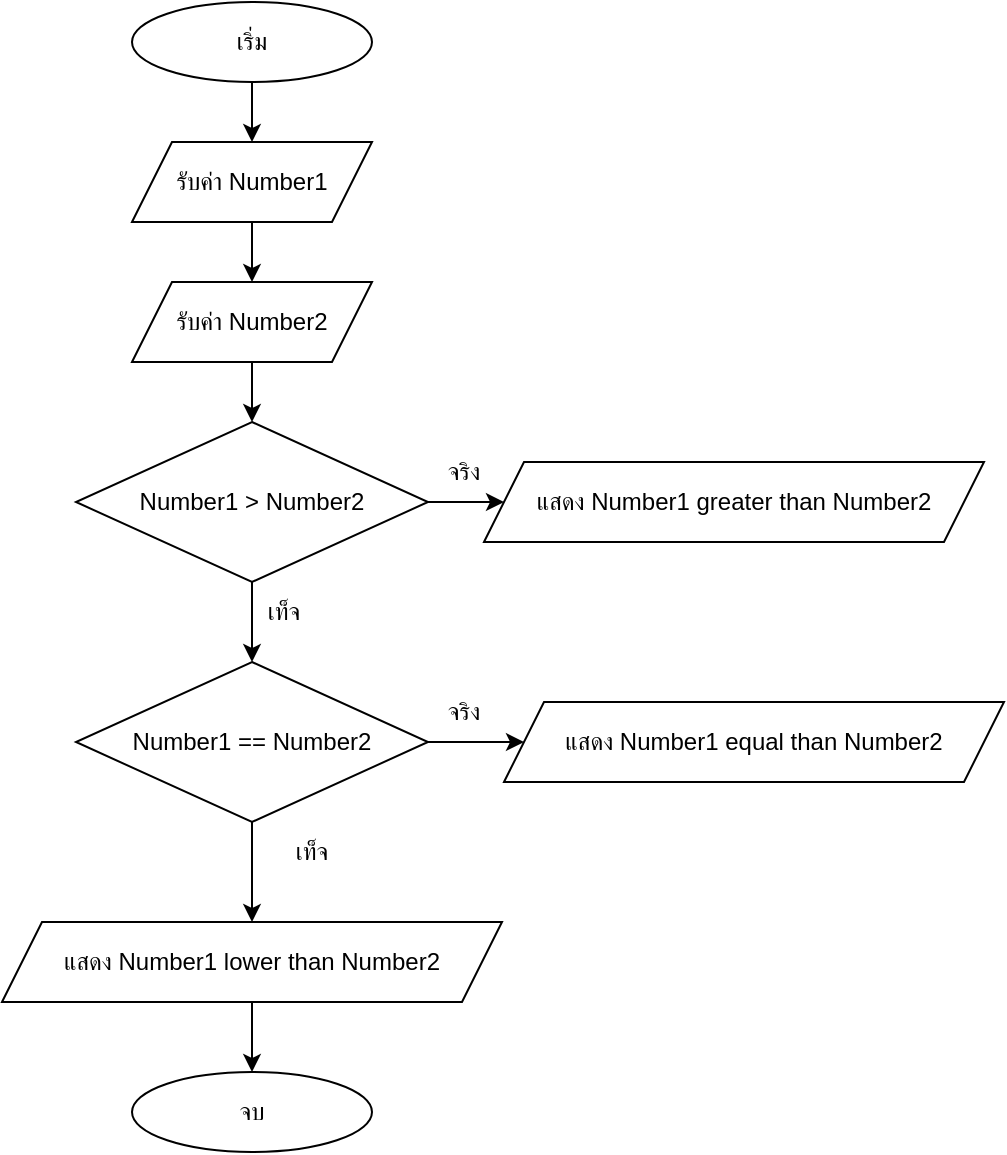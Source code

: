 <mxfile version="25.0.3">
  <diagram name="Page-1" id="DynOSWMdqW3juHUYkreI">
    <mxGraphModel dx="1105" dy="549" grid="1" gridSize="10" guides="1" tooltips="1" connect="1" arrows="1" fold="1" page="1" pageScale="1" pageWidth="827" pageHeight="1169" math="0" shadow="0">
      <root>
        <mxCell id="0" />
        <mxCell id="1" parent="0" />
        <mxCell id="Oe-WGm68FH1lk6-HrSJV-3" value="" style="edgeStyle=orthogonalEdgeStyle;rounded=0;orthogonalLoop=1;jettySize=auto;html=1;" edge="1" parent="1" source="Oe-WGm68FH1lk6-HrSJV-1" target="Oe-WGm68FH1lk6-HrSJV-2">
          <mxGeometry relative="1" as="geometry" />
        </mxCell>
        <mxCell id="Oe-WGm68FH1lk6-HrSJV-1" value="เริ่ม" style="ellipse;whiteSpace=wrap;html=1;" vertex="1" parent="1">
          <mxGeometry x="354" y="30" width="120" height="40" as="geometry" />
        </mxCell>
        <mxCell id="Oe-WGm68FH1lk6-HrSJV-5" value="" style="edgeStyle=orthogonalEdgeStyle;rounded=0;orthogonalLoop=1;jettySize=auto;html=1;" edge="1" parent="1" source="Oe-WGm68FH1lk6-HrSJV-2" target="Oe-WGm68FH1lk6-HrSJV-4">
          <mxGeometry relative="1" as="geometry" />
        </mxCell>
        <mxCell id="Oe-WGm68FH1lk6-HrSJV-2" value="รับค่า Number1" style="shape=parallelogram;perimeter=parallelogramPerimeter;whiteSpace=wrap;html=1;fixedSize=1;" vertex="1" parent="1">
          <mxGeometry x="354" y="100" width="120" height="40" as="geometry" />
        </mxCell>
        <mxCell id="Oe-WGm68FH1lk6-HrSJV-7" value="" style="edgeStyle=orthogonalEdgeStyle;rounded=0;orthogonalLoop=1;jettySize=auto;html=1;" edge="1" parent="1" source="Oe-WGm68FH1lk6-HrSJV-4" target="Oe-WGm68FH1lk6-HrSJV-6">
          <mxGeometry relative="1" as="geometry" />
        </mxCell>
        <mxCell id="Oe-WGm68FH1lk6-HrSJV-4" value="รับค่า Number2" style="shape=parallelogram;perimeter=parallelogramPerimeter;whiteSpace=wrap;html=1;fixedSize=1;" vertex="1" parent="1">
          <mxGeometry x="354" y="170" width="120" height="40" as="geometry" />
        </mxCell>
        <mxCell id="Oe-WGm68FH1lk6-HrSJV-9" value="" style="edgeStyle=orthogonalEdgeStyle;rounded=0;orthogonalLoop=1;jettySize=auto;html=1;" edge="1" parent="1" source="Oe-WGm68FH1lk6-HrSJV-6" target="Oe-WGm68FH1lk6-HrSJV-8">
          <mxGeometry relative="1" as="geometry" />
        </mxCell>
        <mxCell id="Oe-WGm68FH1lk6-HrSJV-11" value="" style="edgeStyle=orthogonalEdgeStyle;rounded=0;orthogonalLoop=1;jettySize=auto;html=1;" edge="1" parent="1" source="Oe-WGm68FH1lk6-HrSJV-6" target="Oe-WGm68FH1lk6-HrSJV-10">
          <mxGeometry relative="1" as="geometry" />
        </mxCell>
        <mxCell id="Oe-WGm68FH1lk6-HrSJV-6" value="Number1 &amp;gt; Number2" style="rhombus;whiteSpace=wrap;html=1;" vertex="1" parent="1">
          <mxGeometry x="326" y="240" width="176" height="80" as="geometry" />
        </mxCell>
        <mxCell id="Oe-WGm68FH1lk6-HrSJV-8" value="แสดง&amp;nbsp;Number1 greater than Number2" style="shape=parallelogram;perimeter=parallelogramPerimeter;whiteSpace=wrap;html=1;fixedSize=1;" vertex="1" parent="1">
          <mxGeometry x="530" y="260" width="250" height="40" as="geometry" />
        </mxCell>
        <mxCell id="Oe-WGm68FH1lk6-HrSJV-13" value="" style="edgeStyle=orthogonalEdgeStyle;rounded=0;orthogonalLoop=1;jettySize=auto;html=1;" edge="1" parent="1" source="Oe-WGm68FH1lk6-HrSJV-10" target="Oe-WGm68FH1lk6-HrSJV-12">
          <mxGeometry relative="1" as="geometry" />
        </mxCell>
        <mxCell id="Oe-WGm68FH1lk6-HrSJV-15" value="" style="edgeStyle=orthogonalEdgeStyle;rounded=0;orthogonalLoop=1;jettySize=auto;html=1;" edge="1" parent="1" source="Oe-WGm68FH1lk6-HrSJV-10" target="Oe-WGm68FH1lk6-HrSJV-14">
          <mxGeometry relative="1" as="geometry" />
        </mxCell>
        <mxCell id="Oe-WGm68FH1lk6-HrSJV-10" value="Number1 == Number2" style="rhombus;whiteSpace=wrap;html=1;" vertex="1" parent="1">
          <mxGeometry x="326" y="360" width="176" height="80" as="geometry" />
        </mxCell>
        <mxCell id="Oe-WGm68FH1lk6-HrSJV-12" value="แสดง&amp;nbsp;Number1 equal than Number2" style="shape=parallelogram;perimeter=parallelogramPerimeter;whiteSpace=wrap;html=1;fixedSize=1;" vertex="1" parent="1">
          <mxGeometry x="540" y="380" width="250" height="40" as="geometry" />
        </mxCell>
        <mxCell id="Oe-WGm68FH1lk6-HrSJV-21" value="" style="edgeStyle=orthogonalEdgeStyle;rounded=0;orthogonalLoop=1;jettySize=auto;html=1;" edge="1" parent="1" source="Oe-WGm68FH1lk6-HrSJV-14" target="Oe-WGm68FH1lk6-HrSJV-20">
          <mxGeometry relative="1" as="geometry" />
        </mxCell>
        <mxCell id="Oe-WGm68FH1lk6-HrSJV-14" value="แสดง&amp;nbsp;Number1 lower than Number2" style="shape=parallelogram;perimeter=parallelogramPerimeter;whiteSpace=wrap;html=1;fixedSize=1;" vertex="1" parent="1">
          <mxGeometry x="289" y="490" width="250" height="40" as="geometry" />
        </mxCell>
        <mxCell id="Oe-WGm68FH1lk6-HrSJV-16" value="จริง" style="text;html=1;align=center;verticalAlign=middle;whiteSpace=wrap;rounded=0;" vertex="1" parent="1">
          <mxGeometry x="490" y="250" width="60" height="30" as="geometry" />
        </mxCell>
        <mxCell id="Oe-WGm68FH1lk6-HrSJV-17" value="จริง" style="text;html=1;align=center;verticalAlign=middle;whiteSpace=wrap;rounded=0;" vertex="1" parent="1">
          <mxGeometry x="490" y="370" width="60" height="30" as="geometry" />
        </mxCell>
        <mxCell id="Oe-WGm68FH1lk6-HrSJV-18" value="เท็จ" style="text;html=1;align=center;verticalAlign=middle;whiteSpace=wrap;rounded=0;" vertex="1" parent="1">
          <mxGeometry x="414" y="440" width="60" height="30" as="geometry" />
        </mxCell>
        <mxCell id="Oe-WGm68FH1lk6-HrSJV-19" value="เท็จ" style="text;html=1;align=center;verticalAlign=middle;whiteSpace=wrap;rounded=0;" vertex="1" parent="1">
          <mxGeometry x="400" y="320" width="60" height="30" as="geometry" />
        </mxCell>
        <mxCell id="Oe-WGm68FH1lk6-HrSJV-20" value="จบ" style="ellipse;whiteSpace=wrap;html=1;" vertex="1" parent="1">
          <mxGeometry x="354" y="565" width="120" height="40" as="geometry" />
        </mxCell>
      </root>
    </mxGraphModel>
  </diagram>
</mxfile>
